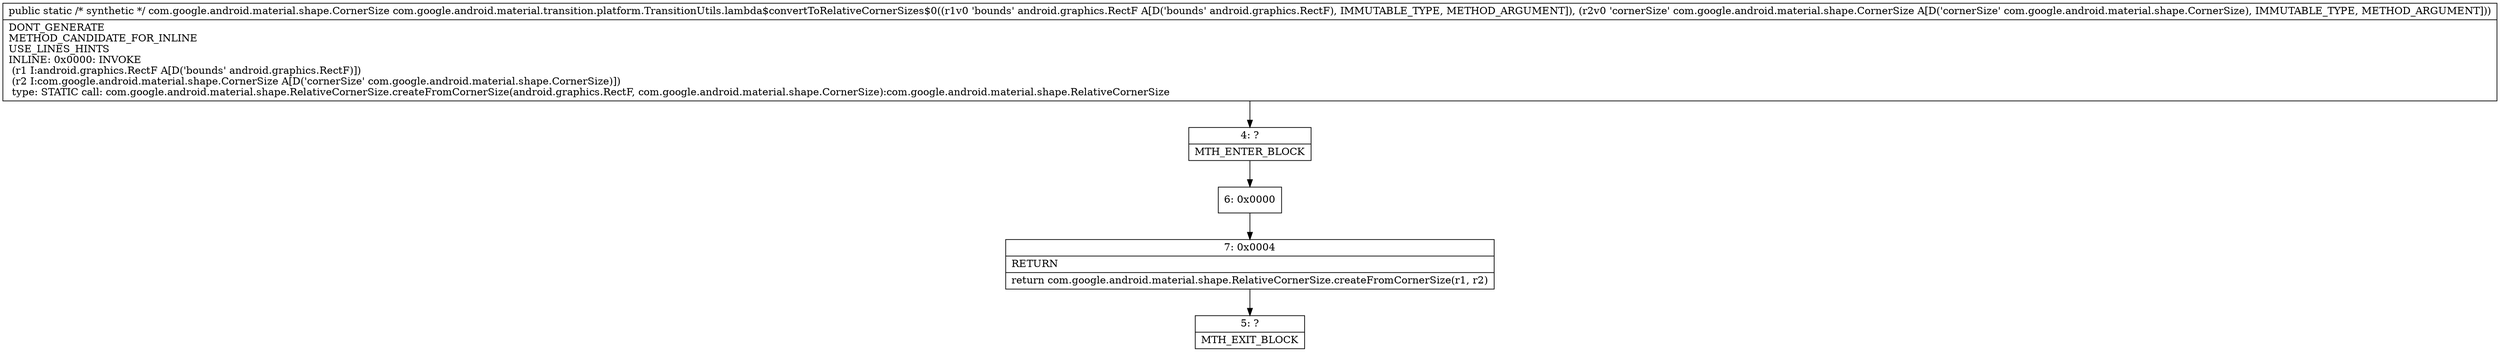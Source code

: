 digraph "CFG forcom.google.android.material.transition.platform.TransitionUtils.lambda$convertToRelativeCornerSizes$0(Landroid\/graphics\/RectF;Lcom\/google\/android\/material\/shape\/CornerSize;)Lcom\/google\/android\/material\/shape\/CornerSize;" {
Node_4 [shape=record,label="{4\:\ ?|MTH_ENTER_BLOCK\l}"];
Node_6 [shape=record,label="{6\:\ 0x0000}"];
Node_7 [shape=record,label="{7\:\ 0x0004|RETURN\l|return com.google.android.material.shape.RelativeCornerSize.createFromCornerSize(r1, r2)\l}"];
Node_5 [shape=record,label="{5\:\ ?|MTH_EXIT_BLOCK\l}"];
MethodNode[shape=record,label="{public static \/* synthetic *\/ com.google.android.material.shape.CornerSize com.google.android.material.transition.platform.TransitionUtils.lambda$convertToRelativeCornerSizes$0((r1v0 'bounds' android.graphics.RectF A[D('bounds' android.graphics.RectF), IMMUTABLE_TYPE, METHOD_ARGUMENT]), (r2v0 'cornerSize' com.google.android.material.shape.CornerSize A[D('cornerSize' com.google.android.material.shape.CornerSize), IMMUTABLE_TYPE, METHOD_ARGUMENT]))  | DONT_GENERATE\lMETHOD_CANDIDATE_FOR_INLINE\lUSE_LINES_HINTS\lINLINE: 0x0000: INVOKE  \l  (r1 I:android.graphics.RectF A[D('bounds' android.graphics.RectF)])\l  (r2 I:com.google.android.material.shape.CornerSize A[D('cornerSize' com.google.android.material.shape.CornerSize)])\l type: STATIC call: com.google.android.material.shape.RelativeCornerSize.createFromCornerSize(android.graphics.RectF, com.google.android.material.shape.CornerSize):com.google.android.material.shape.RelativeCornerSize\l}"];
MethodNode -> Node_4;Node_4 -> Node_6;
Node_6 -> Node_7;
Node_7 -> Node_5;
}


